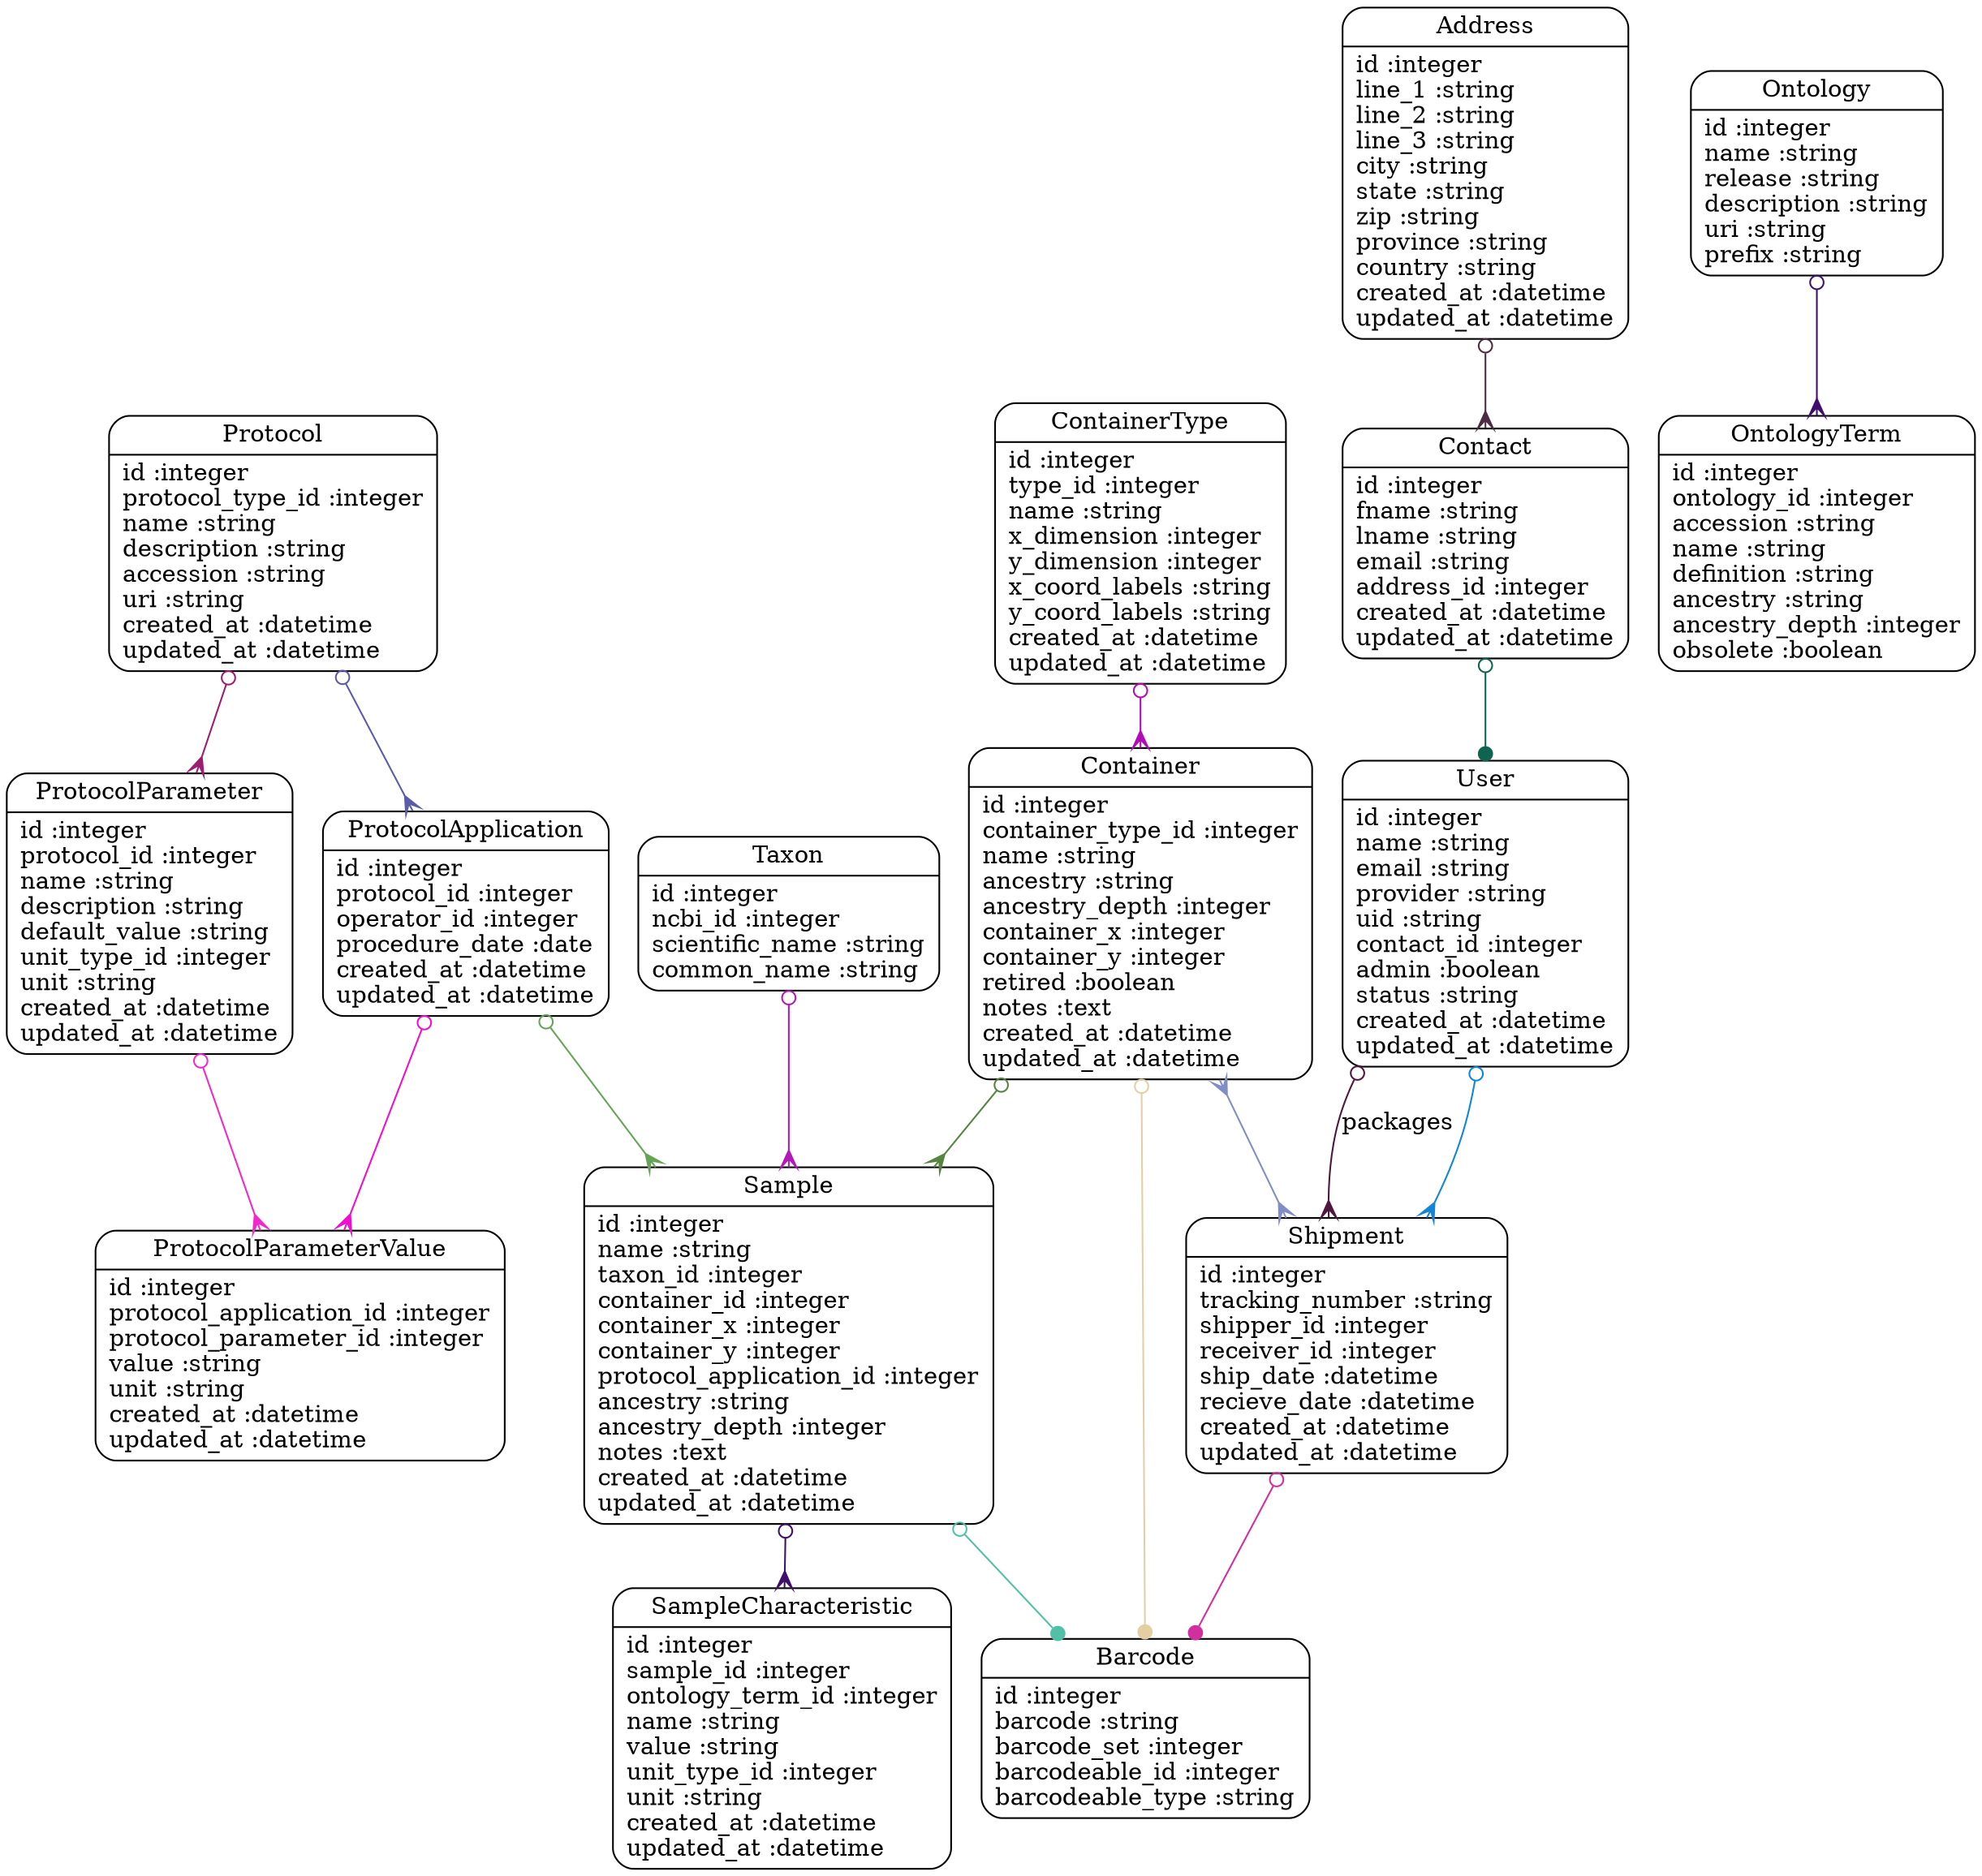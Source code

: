 digraph models_diagram {
	graph[overlap=false, splines=true]
	"Address" [shape=Mrecord, label="{Address|id :integer\lline_1 :string\lline_2 :string\lline_3 :string\lcity :string\lstate :string\lzip :string\lprovince :string\lcountry :string\lcreated_at :datetime\lupdated_at :datetime\l}"]
	"Barcode" [shape=Mrecord, label="{Barcode|id :integer\lbarcode :string\lbarcode_set :integer\lbarcodeable_id :integer\lbarcodeable_type :string\l}"]
	"Contact" [shape=Mrecord, label="{Contact|id :integer\lfname :string\llname :string\lemail :string\laddress_id :integer\lcreated_at :datetime\lupdated_at :datetime\l}"]
	"Container" [shape=Mrecord, label="{Container|id :integer\lcontainer_type_id :integer\lname :string\lancestry :string\lancestry_depth :integer\lcontainer_x :integer\lcontainer_y :integer\lretired :boolean\lnotes :text\lcreated_at :datetime\lupdated_at :datetime\l}"]
	"ContainerType" [shape=Mrecord, label="{ContainerType|id :integer\ltype_id :integer\lname :string\lx_dimension :integer\ly_dimension :integer\lx_coord_labels :string\ly_coord_labels :string\lcreated_at :datetime\lupdated_at :datetime\l}"]
	"Ontology" [shape=Mrecord, label="{Ontology|id :integer\lname :string\lrelease :string\ldescription :string\luri :string\lprefix :string\l}"]
	"OntologyTerm" [shape=Mrecord, label="{OntologyTerm|id :integer\lontology_id :integer\laccession :string\lname :string\ldefinition :string\lancestry :string\lancestry_depth :integer\lobsolete :boolean\l}"]
	"Protocol" [shape=Mrecord, label="{Protocol|id :integer\lprotocol_type_id :integer\lname :string\ldescription :string\laccession :string\luri :string\lcreated_at :datetime\lupdated_at :datetime\l}"]
	"ProtocolApplication" [shape=Mrecord, label="{ProtocolApplication|id :integer\lprotocol_id :integer\loperator_id :integer\lprocedure_date :date\lcreated_at :datetime\lupdated_at :datetime\l}"]
	"ProtocolParameter" [shape=Mrecord, label="{ProtocolParameter|id :integer\lprotocol_id :integer\lname :string\ldescription :string\ldefault_value :string\lunit_type_id :integer\lunit :string\lcreated_at :datetime\lupdated_at :datetime\l}"]
	"ProtocolParameterValue" [shape=Mrecord, label="{ProtocolParameterValue|id :integer\lprotocol_application_id :integer\lprotocol_parameter_id :integer\lvalue :string\lunit :string\lcreated_at :datetime\lupdated_at :datetime\l}"]
	"Sample" [shape=Mrecord, label="{Sample|id :integer\lname :string\ltaxon_id :integer\lcontainer_id :integer\lcontainer_x :integer\lcontainer_y :integer\lprotocol_application_id :integer\lancestry :string\lancestry_depth :integer\lnotes :text\lcreated_at :datetime\lupdated_at :datetime\l}"]
	"SampleCharacteristic" [shape=Mrecord, label="{SampleCharacteristic|id :integer\lsample_id :integer\lontology_term_id :integer\lname :string\lvalue :string\lunit_type_id :integer\lunit :string\lcreated_at :datetime\lupdated_at :datetime\l}"]
	"Shipment" [shape=Mrecord, label="{Shipment|id :integer\ltracking_number :string\lshipper_id :integer\lreceiver_id :integer\lship_date :datetime\lrecieve_date :datetime\lcreated_at :datetime\lupdated_at :datetime\l}"]
	"Taxon" [shape=Mrecord, label="{Taxon|id :integer\lncbi_id :integer\lscientific_name :string\lcommon_name :string\l}"]
	"User" [shape=Mrecord, label="{User|id :integer\lname :string\lemail :string\lprovider :string\luid :string\lcontact_id :integer\ladmin :boolean\lstatus :string\lcreated_at :datetime\lupdated_at :datetime\l}"]
	"Address" -> "Contact" [arrowtail=odot, arrowhead=crow, dir=both color="#4C2C42"]
	"Contact" -> "User" [arrowtail=odot, arrowhead=dot, dir=both color="#0F6450"]
	"Container" -> "Sample" [arrowtail=odot, arrowhead=crow, dir=both color="#558340"]
	"Container" -> "Barcode" [arrowtail=odot, arrowhead=dot, dir=both color="#E4CFA4"]
	"Container" -> "Shipment" [arrowtail=crow, arrowhead=crow, dir=both color="#818DC7"]
	"ContainerType" -> "Container" [arrowtail=odot, arrowhead=crow, dir=both color="#B10CB6"]
	"Ontology" -> "OntologyTerm" [arrowtail=odot, arrowhead=crow, dir=both color="#3F0F6C"]
	"Protocol" -> "ProtocolApplication" [arrowtail=odot, arrowhead=crow, dir=both color="#5A5BA9"]
	"Protocol" -> "ProtocolParameter" [arrowtail=odot, arrowhead=crow, dir=both color="#9D1D72"]
	"ProtocolApplication" -> "Sample" [arrowtail=odot, arrowhead=crow, dir=both color="#65A456"]
	"ProtocolApplication" -> "ProtocolParameterValue" [arrowtail=odot, arrowhead=crow, dir=both color="#EC10CC"]
	"ProtocolParameter" -> "ProtocolParameterValue" [arrowtail=odot, arrowhead=crow, dir=both color="#F029CB"]
	"Sample" -> "Barcode" [arrowtail=odot, arrowhead=dot, dir=both color="#52BFA7"]
	"Sample" -> "SampleCharacteristic" [arrowtail=odot, arrowhead=crow, dir=both color="#400E6B"]
	"Shipment" -> "Barcode" [arrowtail=odot, arrowhead=dot, dir=both color="#D12F9D"]
	"Taxon" -> "Sample" [arrowtail=odot, arrowhead=crow, dir=both color="#B219B6"]
	"User" -> "Shipment" [arrowtail=odot, arrowhead=crow, dir=both color="#1086D4"]
	"User" -> "Shipment" [label="packages", arrowtail=odot, arrowhead=crow, dir=both color="#51163E"]
}
